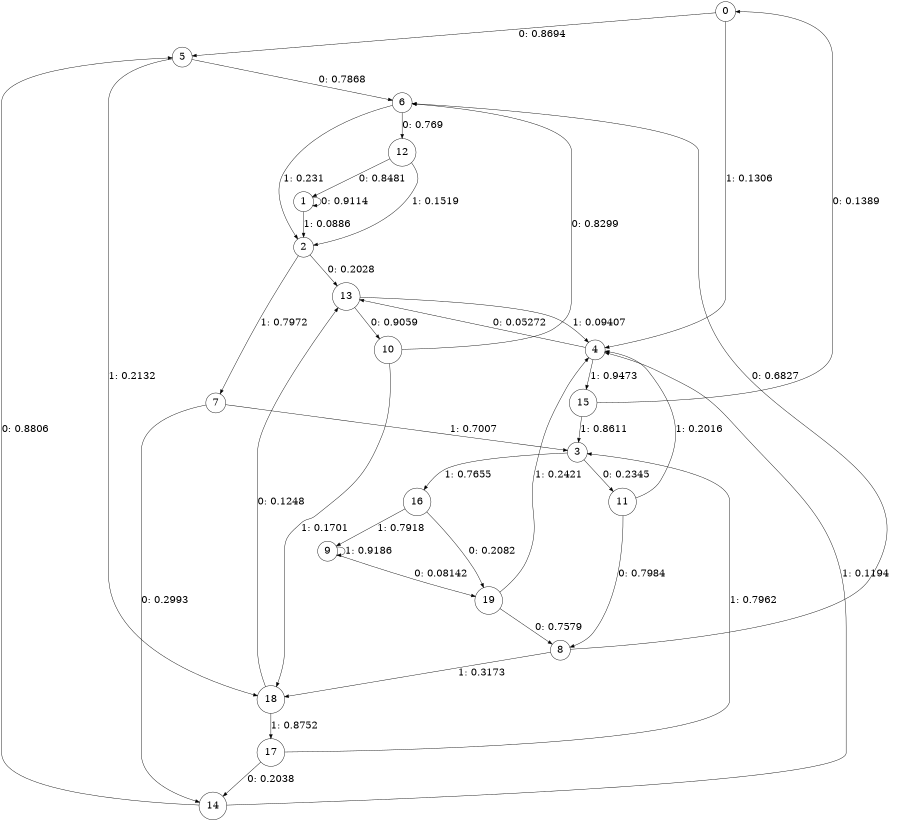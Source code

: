 digraph "ch13faceL5" {
size = "6,8.5";
ratio = "fill";
node [shape = circle];
node [fontsize = 24];
edge [fontsize = 24];
0 -> 5 [label = "0: 0.8694   "];
0 -> 4 [label = "1: 0.1306   "];
1 -> 1 [label = "0: 0.9114   "];
1 -> 2 [label = "1: 0.0886   "];
2 -> 13 [label = "0: 0.2028   "];
2 -> 7 [label = "1: 0.7972   "];
3 -> 11 [label = "0: 0.2345   "];
3 -> 16 [label = "1: 0.7655   "];
4 -> 13 [label = "0: 0.05272  "];
4 -> 15 [label = "1: 0.9473   "];
5 -> 6 [label = "0: 0.7868   "];
5 -> 18 [label = "1: 0.2132   "];
6 -> 12 [label = "0: 0.769    "];
6 -> 2 [label = "1: 0.231    "];
7 -> 14 [label = "0: 0.2993   "];
7 -> 3 [label = "1: 0.7007   "];
8 -> 6 [label = "0: 0.6827   "];
8 -> 18 [label = "1: 0.3173   "];
9 -> 19 [label = "0: 0.08142  "];
9 -> 9 [label = "1: 0.9186   "];
10 -> 6 [label = "0: 0.8299   "];
10 -> 18 [label = "1: 0.1701   "];
11 -> 8 [label = "0: 0.7984   "];
11 -> 4 [label = "1: 0.2016   "];
12 -> 1 [label = "0: 0.8481   "];
12 -> 2 [label = "1: 0.1519   "];
13 -> 10 [label = "0: 0.9059   "];
13 -> 4 [label = "1: 0.09407  "];
14 -> 5 [label = "0: 0.8806   "];
14 -> 4 [label = "1: 0.1194   "];
15 -> 0 [label = "0: 0.1389   "];
15 -> 3 [label = "1: 0.8611   "];
16 -> 19 [label = "0: 0.2082   "];
16 -> 9 [label = "1: 0.7918   "];
17 -> 14 [label = "0: 0.2038   "];
17 -> 3 [label = "1: 0.7962   "];
18 -> 13 [label = "0: 0.1248   "];
18 -> 17 [label = "1: 0.8752   "];
19 -> 8 [label = "0: 0.7579   "];
19 -> 4 [label = "1: 0.2421   "];
}